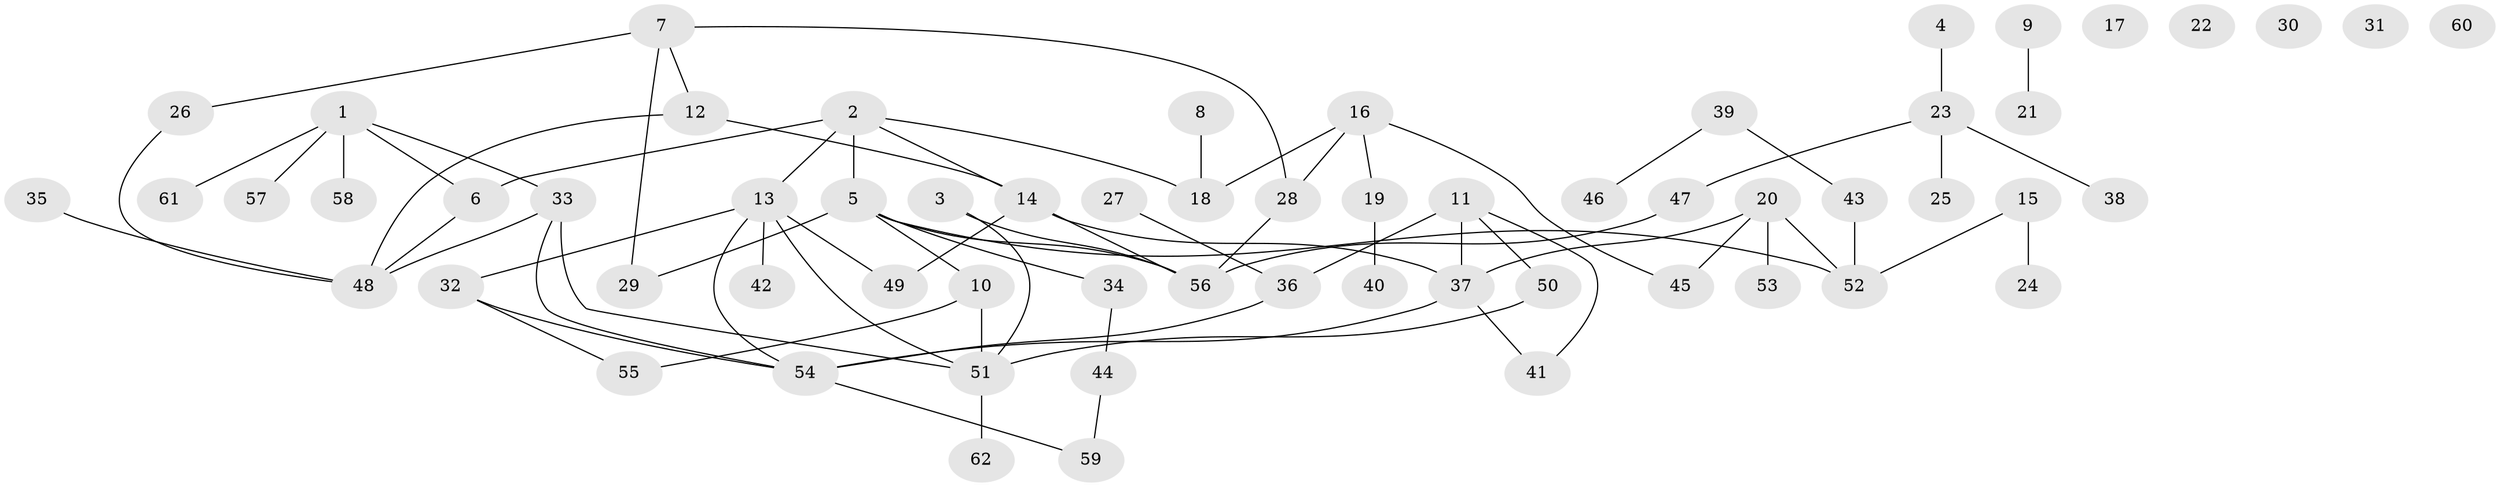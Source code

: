 // Generated by graph-tools (version 1.1) at 2025/33/03/09/25 02:33:46]
// undirected, 62 vertices, 76 edges
graph export_dot {
graph [start="1"]
  node [color=gray90,style=filled];
  1;
  2;
  3;
  4;
  5;
  6;
  7;
  8;
  9;
  10;
  11;
  12;
  13;
  14;
  15;
  16;
  17;
  18;
  19;
  20;
  21;
  22;
  23;
  24;
  25;
  26;
  27;
  28;
  29;
  30;
  31;
  32;
  33;
  34;
  35;
  36;
  37;
  38;
  39;
  40;
  41;
  42;
  43;
  44;
  45;
  46;
  47;
  48;
  49;
  50;
  51;
  52;
  53;
  54;
  55;
  56;
  57;
  58;
  59;
  60;
  61;
  62;
  1 -- 6;
  1 -- 33;
  1 -- 57;
  1 -- 58;
  1 -- 61;
  2 -- 5;
  2 -- 6;
  2 -- 13;
  2 -- 14;
  2 -- 18;
  3 -- 51;
  3 -- 56;
  4 -- 23;
  5 -- 10;
  5 -- 29;
  5 -- 34;
  5 -- 52;
  5 -- 56;
  6 -- 48;
  7 -- 12;
  7 -- 26;
  7 -- 28;
  7 -- 29;
  8 -- 18;
  9 -- 21;
  10 -- 51;
  10 -- 55;
  11 -- 36;
  11 -- 37;
  11 -- 41;
  11 -- 50;
  12 -- 14;
  12 -- 48;
  13 -- 32;
  13 -- 42;
  13 -- 49;
  13 -- 51;
  13 -- 54;
  14 -- 37;
  14 -- 49;
  14 -- 56;
  15 -- 24;
  15 -- 52;
  16 -- 18;
  16 -- 19;
  16 -- 28;
  16 -- 45;
  19 -- 40;
  20 -- 37;
  20 -- 45;
  20 -- 52;
  20 -- 53;
  23 -- 25;
  23 -- 38;
  23 -- 47;
  26 -- 48;
  27 -- 36;
  28 -- 56;
  32 -- 54;
  32 -- 55;
  33 -- 48;
  33 -- 51;
  33 -- 54;
  34 -- 44;
  35 -- 48;
  36 -- 54;
  37 -- 41;
  37 -- 54;
  39 -- 43;
  39 -- 46;
  43 -- 52;
  44 -- 59;
  47 -- 56;
  50 -- 51;
  51 -- 62;
  54 -- 59;
}
